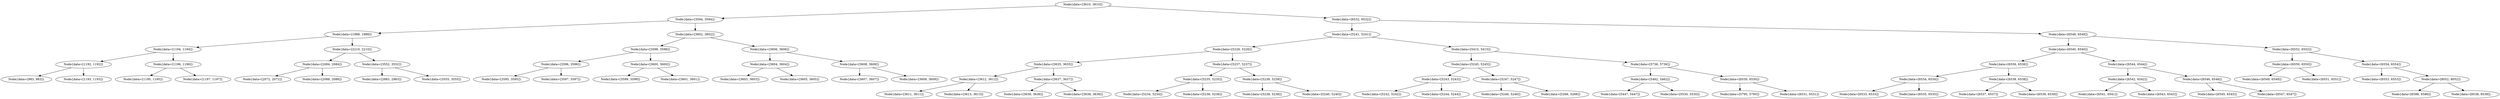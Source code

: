 digraph G{
600143535 [label="Node{data=[3610, 3610]}"]
600143535 -> 508021593
508021593 [label="Node{data=[3594, 3594]}"]
508021593 -> 181436095
181436095 [label="Node{data=[1988, 1988]}"]
181436095 -> 1841937772
1841937772 [label="Node{data=[1194, 1194]}"]
1841937772 -> 1706155636
1706155636 [label="Node{data=[1192, 1192]}"]
1706155636 -> 1158470808
1158470808 [label="Node{data=[983, 983]}"]
1706155636 -> 1285584640
1285584640 [label="Node{data=[1193, 1193]}"]
1841937772 -> 1814204709
1814204709 [label="Node{data=[1196, 1196]}"]
1814204709 -> 118202539
118202539 [label="Node{data=[1195, 1195]}"]
1814204709 -> 616584398
616584398 [label="Node{data=[1197, 1197]}"]
181436095 -> 1796685601
1796685601 [label="Node{data=[2210, 2210]}"]
1796685601 -> 331624671
331624671 [label="Node{data=[2084, 2084]}"]
331624671 -> 1234228468
1234228468 [label="Node{data=[2072, 2072]}"]
331624671 -> 1875939116
1875939116 [label="Node{data=[2088, 2088]}"]
1796685601 -> 1030507456
1030507456 [label="Node{data=[3552, 3552]}"]
1030507456 -> 261936762
261936762 [label="Node{data=[2983, 2983]}"]
1030507456 -> 1088721929
1088721929 [label="Node{data=[3555, 3555]}"]
508021593 -> 723966678
723966678 [label="Node{data=[3602, 3602]}"]
723966678 -> 1959503417
1959503417 [label="Node{data=[3598, 3598]}"]
1959503417 -> 487428572
487428572 [label="Node{data=[3596, 3596]}"]
487428572 -> 2032994984
2032994984 [label="Node{data=[3595, 3595]}"]
487428572 -> 1690345265
1690345265 [label="Node{data=[3597, 3597]}"]
1959503417 -> 1301481470
1301481470 [label="Node{data=[3600, 3600]}"]
1301481470 -> 1013050593
1013050593 [label="Node{data=[3599, 3599]}"]
1301481470 -> 755550607
755550607 [label="Node{data=[3601, 3601]}"]
723966678 -> 1297216008
1297216008 [label="Node{data=[3606, 3606]}"]
1297216008 -> 413708459
413708459 [label="Node{data=[3604, 3604]}"]
413708459 -> 723337659
723337659 [label="Node{data=[3603, 3603]}"]
413708459 -> 1085452774
1085452774 [label="Node{data=[3605, 3605]}"]
1297216008 -> 36821578
36821578 [label="Node{data=[3608, 3608]}"]
36821578 -> 1606487887
1606487887 [label="Node{data=[3607, 3607]}"]
36821578 -> 504401301
504401301 [label="Node{data=[3609, 3609]}"]
600143535 -> 1266164272
1266164272 [label="Node{data=[6532, 6532]}"]
1266164272 -> 1201099423
1201099423 [label="Node{data=[5241, 5241]}"]
1201099423 -> 276530773
276530773 [label="Node{data=[5226, 5226]}"]
276530773 -> 169725418
169725418 [label="Node{data=[3635, 3635]}"]
169725418 -> 8263483
8263483 [label="Node{data=[3612, 3612]}"]
8263483 -> 2097196545
2097196545 [label="Node{data=[3611, 3611]}"]
8263483 -> 822466266
822466266 [label="Node{data=[3613, 3613]}"]
169725418 -> 1427320717
1427320717 [label="Node{data=[3637, 3637]}"]
1427320717 -> 631520731
631520731 [label="Node{data=[3636, 3636]}"]
1427320717 -> 1563230152
1563230152 [label="Node{data=[3638, 3638]}"]
276530773 -> 1107313073
1107313073 [label="Node{data=[5237, 5237]}"]
1107313073 -> 237203771
237203771 [label="Node{data=[5235, 5235]}"]
237203771 -> 183357377
183357377 [label="Node{data=[5234, 5234]}"]
237203771 -> 805676011
805676011 [label="Node{data=[5236, 5236]}"]
1107313073 -> 1892180371
1892180371 [label="Node{data=[5239, 5239]}"]
1892180371 -> 1710717976
1710717976 [label="Node{data=[5238, 5238]}"]
1892180371 -> 16786592
16786592 [label="Node{data=[5240, 5240]}"]
1201099423 -> 470271376
470271376 [label="Node{data=[5415, 5415]}"]
470271376 -> 795933562
795933562 [label="Node{data=[5245, 5245]}"]
795933562 -> 1907967280
1907967280 [label="Node{data=[5243, 5243]}"]
1907967280 -> 1906068099
1906068099 [label="Node{data=[5242, 5242]}"]
1907967280 -> 1402284645
1402284645 [label="Node{data=[5244, 5244]}"]
795933562 -> 2065080390
2065080390 [label="Node{data=[5247, 5247]}"]
2065080390 -> 1077803729
1077803729 [label="Node{data=[5246, 5246]}"]
2065080390 -> 1399224327
1399224327 [label="Node{data=[5266, 5266]}"]
470271376 -> 693810700
693810700 [label="Node{data=[5736, 5736]}"]
693810700 -> 1736452081
1736452081 [label="Node{data=[5462, 5462]}"]
1736452081 -> 1212461730
1212461730 [label="Node{data=[5447, 5447]}"]
1736452081 -> 679632365
679632365 [label="Node{data=[5530, 5530]}"]
693810700 -> 1410622503
1410622503 [label="Node{data=[6530, 6530]}"]
1410622503 -> 852328187
852328187 [label="Node{data=[5795, 5795]}"]
1410622503 -> 1601244066
1601244066 [label="Node{data=[6531, 6531]}"]
1266164272 -> 1697011860
1697011860 [label="Node{data=[6548, 6548]}"]
1697011860 -> 316947787
316947787 [label="Node{data=[6540, 6540]}"]
316947787 -> 1267184458
1267184458 [label="Node{data=[6536, 6536]}"]
1267184458 -> 477928835
477928835 [label="Node{data=[6534, 6534]}"]
477928835 -> 1271497824
1271497824 [label="Node{data=[6533, 6533]}"]
477928835 -> 2020927031
2020927031 [label="Node{data=[6535, 6535]}"]
1267184458 -> 245303184
245303184 [label="Node{data=[6538, 6538]}"]
245303184 -> 1995903813
1995903813 [label="Node{data=[6537, 6537]}"]
245303184 -> 1897554815
1897554815 [label="Node{data=[6539, 6539]}"]
316947787 -> 771778101
771778101 [label="Node{data=[6544, 6544]}"]
771778101 -> 1481988066
1481988066 [label="Node{data=[6542, 6542]}"]
1481988066 -> 376834710
376834710 [label="Node{data=[6541, 6541]}"]
1481988066 -> 878023356
878023356 [label="Node{data=[6543, 6543]}"]
771778101 -> 432630733
432630733 [label="Node{data=[6546, 6546]}"]
432630733 -> 1808913745
1808913745 [label="Node{data=[6545, 6545]}"]
432630733 -> 1297432583
1297432583 [label="Node{data=[6547, 6547]}"]
1697011860 -> 1426975587
1426975587 [label="Node{data=[6552, 6552]}"]
1426975587 -> 122189068
122189068 [label="Node{data=[6550, 6550]}"]
122189068 -> 1658209257
1658209257 [label="Node{data=[6549, 6549]}"]
122189068 -> 98853580
98853580 [label="Node{data=[6551, 6551]}"]
1426975587 -> 1065928672
1065928672 [label="Node{data=[6554, 6554]}"]
1065928672 -> 2074883336
2074883336 [label="Node{data=[6553, 6553]}"]
1065928672 -> 733341855
733341855 [label="Node{data=[8052, 8052]}"]
733341855 -> 224468263
224468263 [label="Node{data=[6586, 6586]}"]
733341855 -> 1957653676
1957653676 [label="Node{data=[8538, 8538]}"]
}